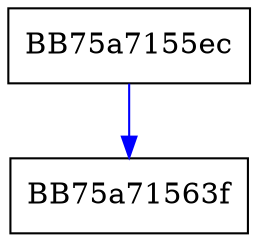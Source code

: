 digraph GetConnectionCache {
  node [shape="box"];
  graph [splines=ortho];
  BB75a7155ec -> BB75a71563f [color="blue"];
}